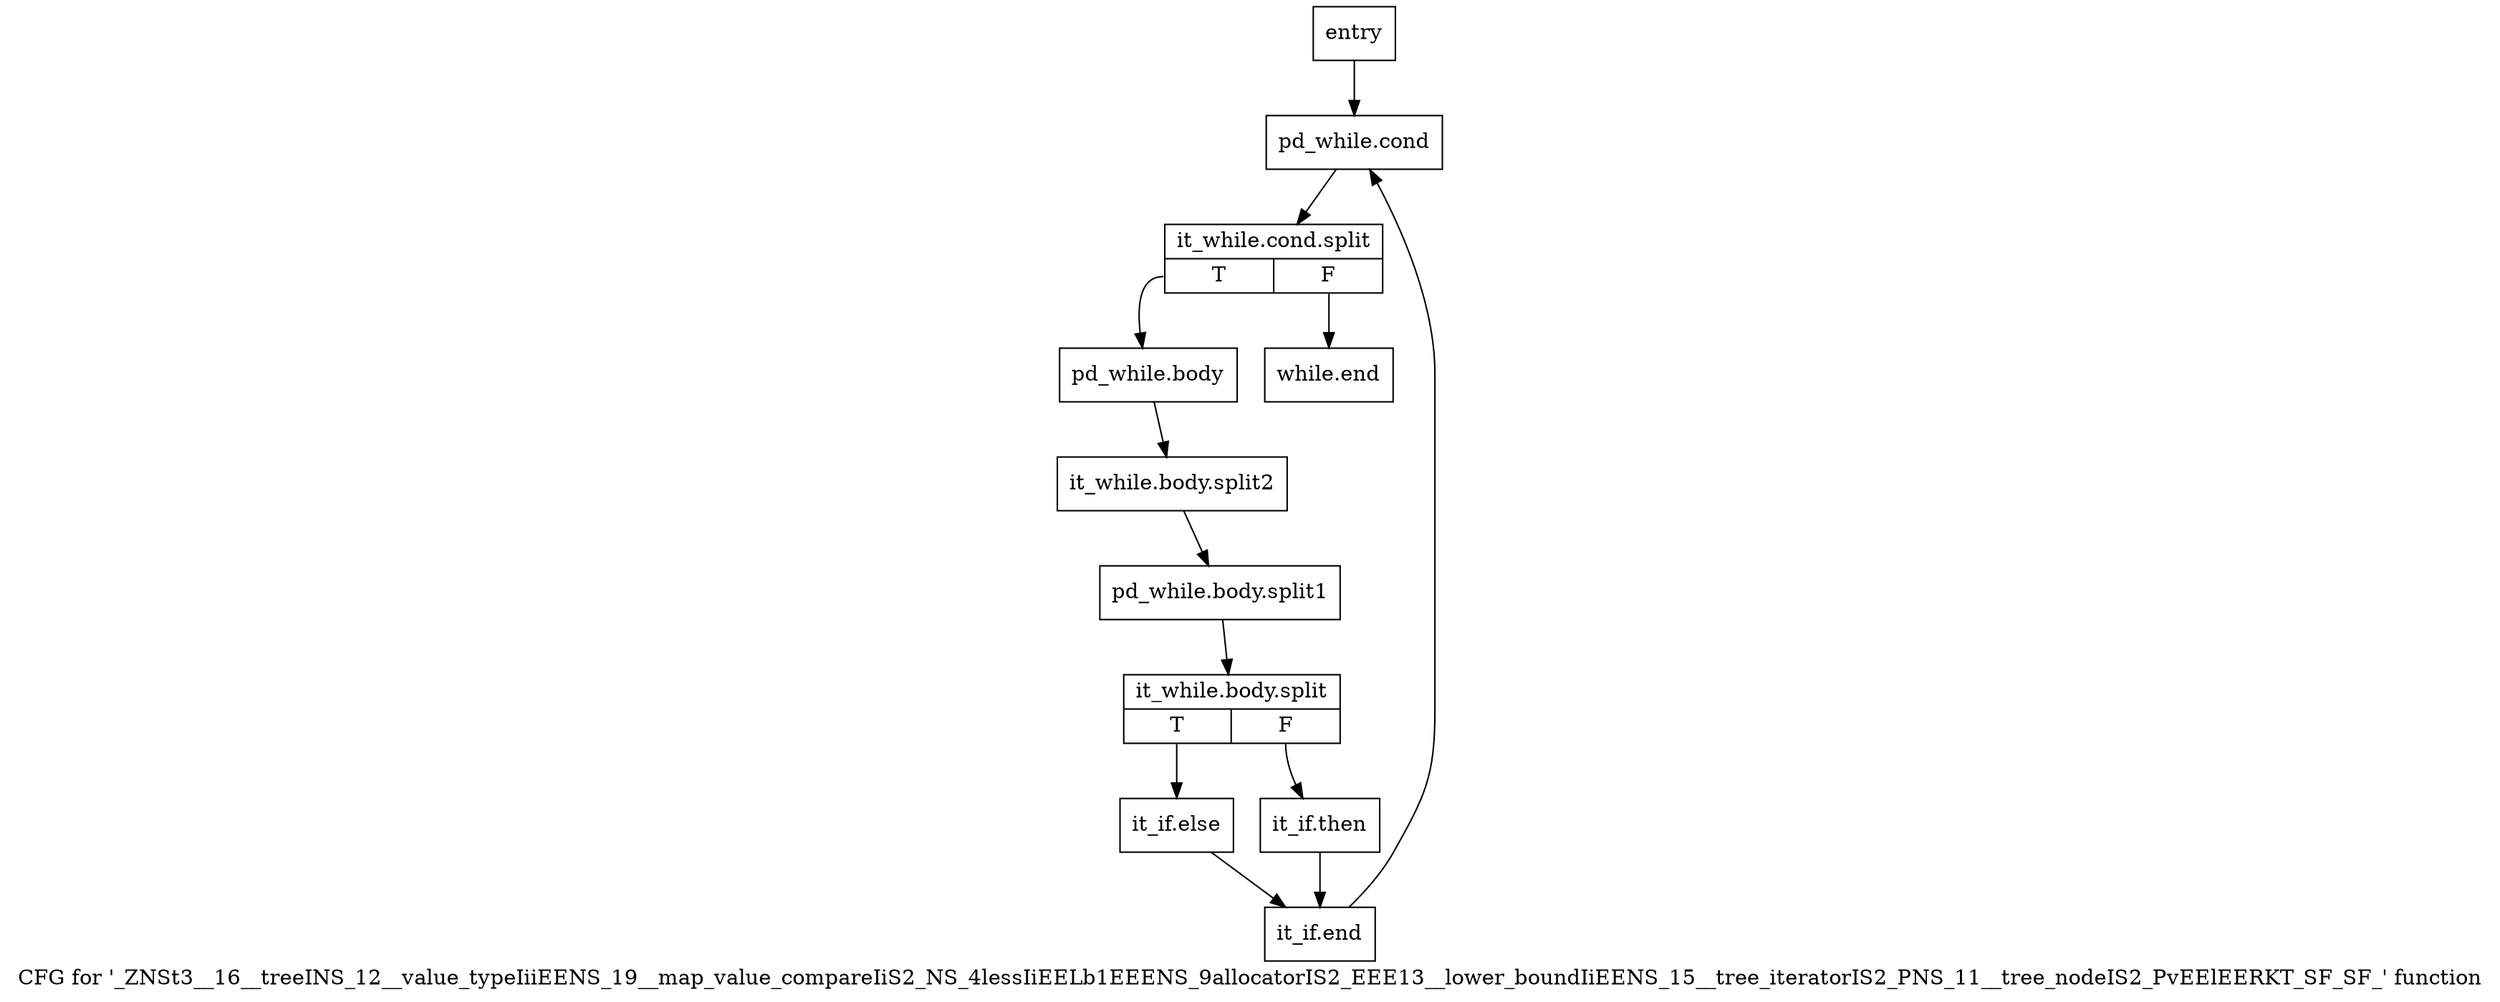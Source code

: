 digraph "CFG for '_ZNSt3__16__treeINS_12__value_typeIiiEENS_19__map_value_compareIiS2_NS_4lessIiEELb1EEENS_9allocatorIS2_EEE13__lower_boundIiEENS_15__tree_iteratorIS2_PNS_11__tree_nodeIS2_PvEElEERKT_SF_SF_' function" {
	label="CFG for '_ZNSt3__16__treeINS_12__value_typeIiiEENS_19__map_value_compareIiS2_NS_4lessIiEELb1EEENS_9allocatorIS2_EEE13__lower_boundIiEENS_15__tree_iteratorIS2_PNS_11__tree_nodeIS2_PvEElEERKT_SF_SF_' function";

	Node0x5cf4d30 [shape=record,label="{entry}"];
	Node0x5cf4d30 -> Node0x5cf4d80;
	Node0x5cf4d80 [shape=record,label="{pd_while.cond}"];
	Node0x5cf4d80 -> Node0xaa36e00;
	Node0xaa36e00 [shape=record,label="{it_while.cond.split|{<s0>T|<s1>F}}"];
	Node0xaa36e00:s0 -> Node0x5cf4dd0;
	Node0xaa36e00:s1 -> Node0x5cf4f10;
	Node0x5cf4dd0 [shape=record,label="{pd_while.body}"];
	Node0x5cf4dd0 -> Node0xa99c3e0;
	Node0xa99c3e0 [shape=record,label="{it_while.body.split2}"];
	Node0xa99c3e0 -> Node0xaa36d60;
	Node0xaa36d60 [shape=record,label="{pd_while.body.split1}"];
	Node0xaa36d60 -> Node0xaa36d10;
	Node0xaa36d10 [shape=record,label="{it_while.body.split|{<s0>T|<s1>F}}"];
	Node0xaa36d10:s0 -> Node0x5cf4e70;
	Node0xaa36d10:s1 -> Node0x5cf4e20;
	Node0x5cf4e20 [shape=record,label="{it_if.then}"];
	Node0x5cf4e20 -> Node0x5cf4ec0;
	Node0x5cf4e70 [shape=record,label="{it_if.else}"];
	Node0x5cf4e70 -> Node0x5cf4ec0;
	Node0x5cf4ec0 [shape=record,label="{it_if.end}"];
	Node0x5cf4ec0 -> Node0x5cf4d80;
	Node0x5cf4f10 [shape=record,label="{while.end}"];
}
